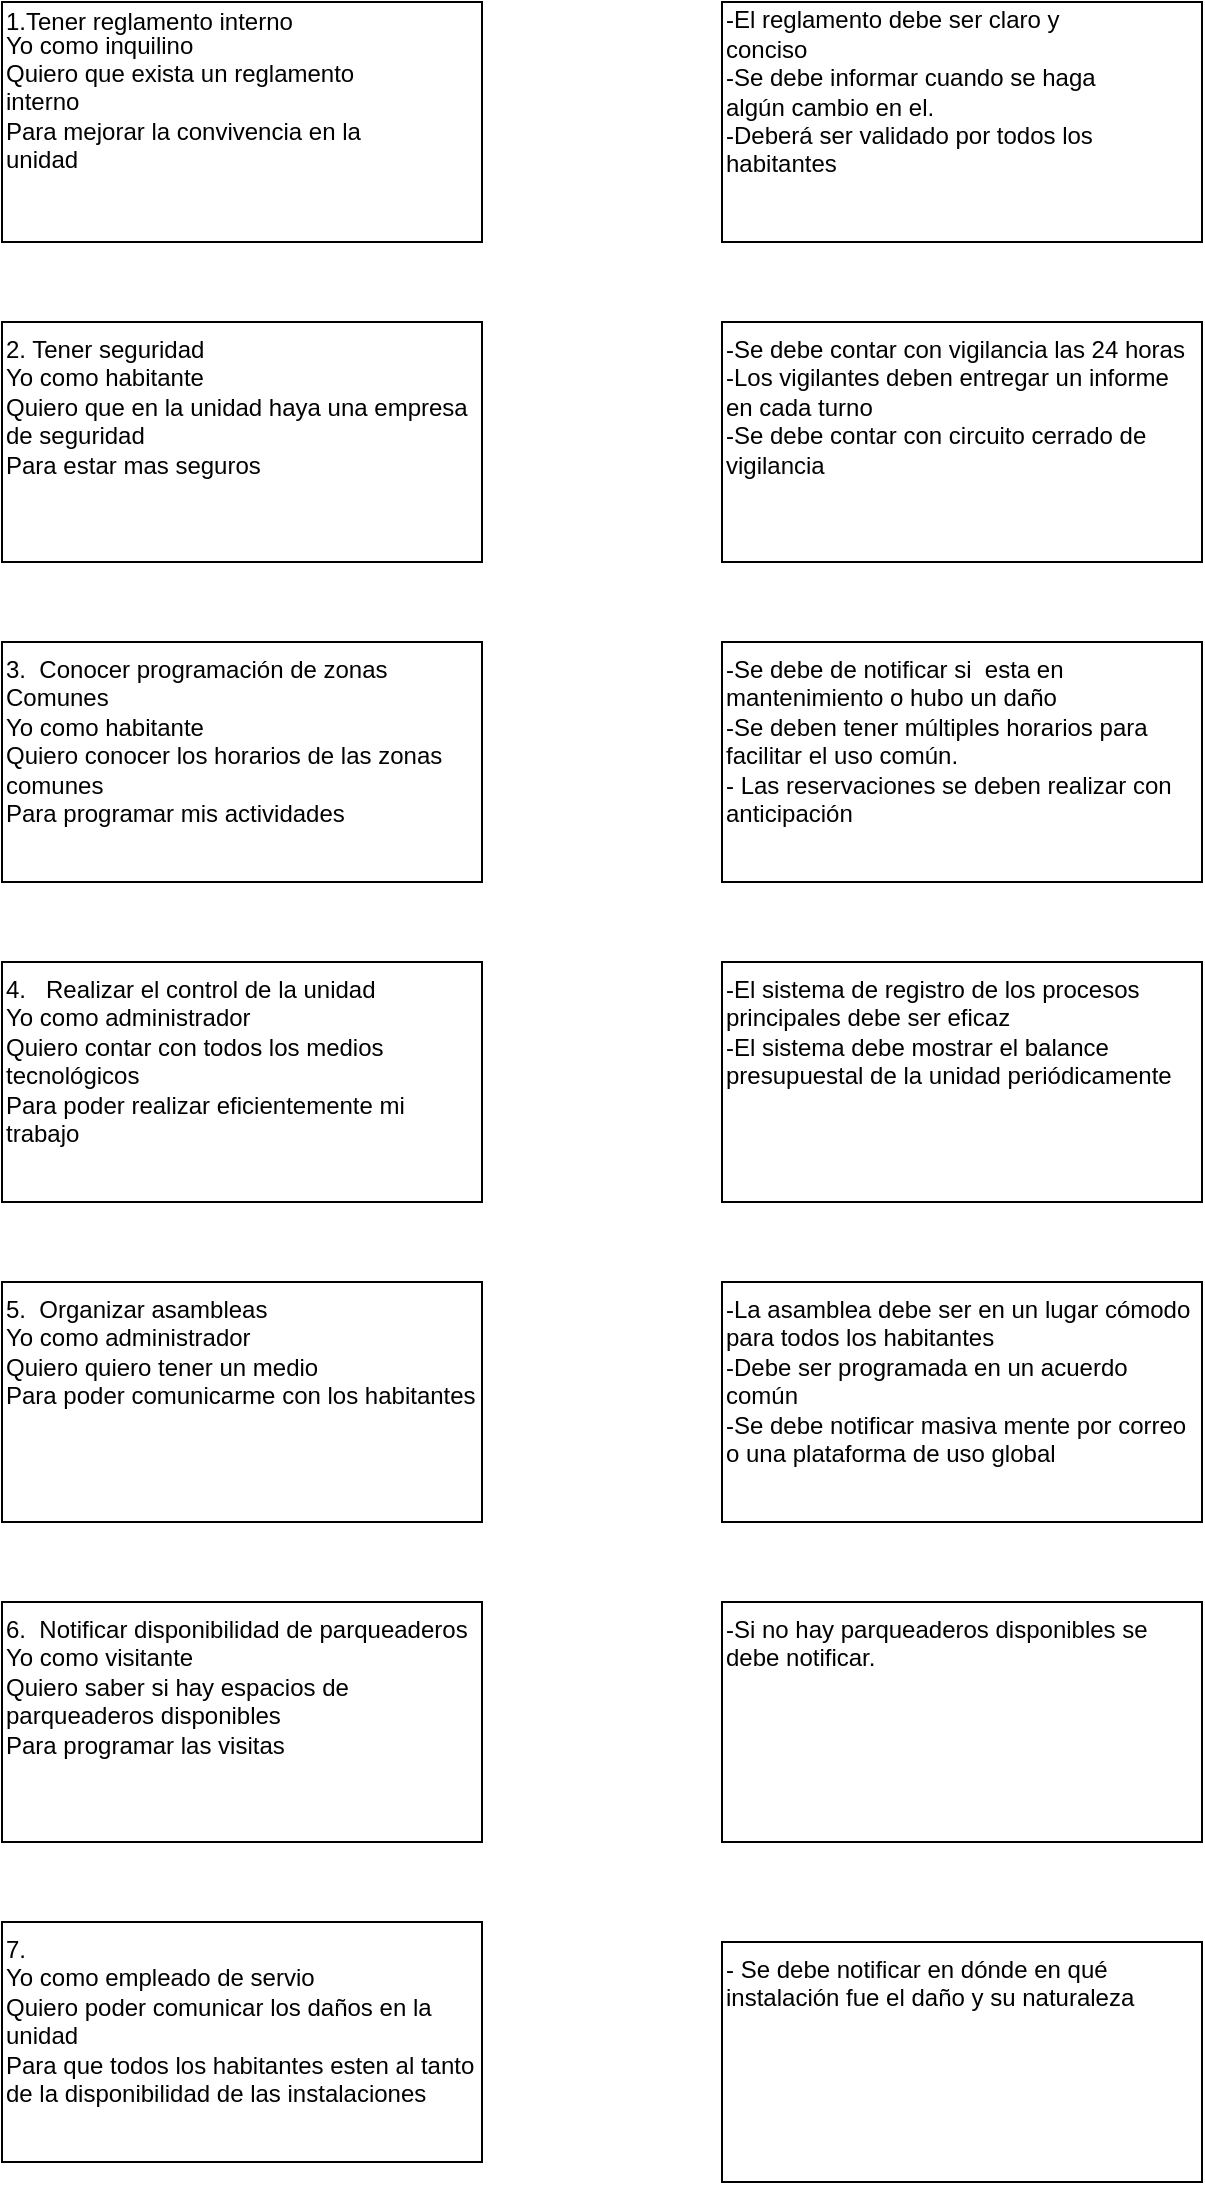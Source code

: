 <mxfile version="13.6.5" type="github">
  <diagram id="wNBqWbaNxDe87QmoSqn4" name="Page-1">
    <mxGraphModel dx="1108" dy="450" grid="1" gridSize="10" guides="1" tooltips="1" connect="1" arrows="1" fold="1" page="1" pageScale="1" pageWidth="827" pageHeight="1169" math="0" shadow="0">
      <root>
        <mxCell id="0" />
        <mxCell id="1" parent="0" />
        <mxCell id="svupegZ1BK7ZTZ6G6fqw-1" value="" style="rounded=0;whiteSpace=wrap;html=1;" parent="1" vertex="1">
          <mxGeometry x="40" y="40" width="240" height="120" as="geometry" />
        </mxCell>
        <mxCell id="svupegZ1BK7ZTZ6G6fqw-2" value="" style="rounded=0;whiteSpace=wrap;html=1;align=left;" parent="1" vertex="1">
          <mxGeometry x="400" y="40" width="240" height="120" as="geometry" />
        </mxCell>
        <mxCell id="svupegZ1BK7ZTZ6G6fqw-3" value="1.Tener reglamento interno" style="text;html=1;strokeColor=none;fillColor=none;align=left;verticalAlign=middle;whiteSpace=wrap;rounded=0;" parent="1" vertex="1">
          <mxGeometry x="40" y="40" width="240" height="20" as="geometry" />
        </mxCell>
        <mxCell id="svupegZ1BK7ZTZ6G6fqw-5" value="Yo como inquilino&lt;br&gt;Quiero que exista un reglamento interno&lt;br&gt;Para mejorar la convivencia en la unidad" style="text;html=1;strokeColor=none;fillColor=none;align=left;verticalAlign=middle;whiteSpace=wrap;rounded=0;" parent="1" vertex="1">
          <mxGeometry x="40" y="80" width="210" height="20" as="geometry" />
        </mxCell>
        <mxCell id="svupegZ1BK7ZTZ6G6fqw-7" value="-El reglamento debe ser claro y conciso&lt;br&gt;-Se debe informar cuando se haga algún cambio en el.&lt;br&gt;-Deberá ser validado por todos los habitantes" style="text;html=1;strokeColor=none;fillColor=none;align=left;verticalAlign=middle;whiteSpace=wrap;rounded=0;" parent="1" vertex="1">
          <mxGeometry x="400" y="70" width="190" height="30" as="geometry" />
        </mxCell>
        <mxCell id="svupegZ1BK7ZTZ6G6fqw-8" value="2. Tener seguridad&lt;br&gt;Yo como habitante&lt;br&gt;Quiero que en la unidad haya una empresa de seguridad&amp;nbsp;&lt;br&gt;Para estar mas seguros" style="rounded=0;whiteSpace=wrap;html=1;align=left;labelPosition=center;verticalLabelPosition=middle;verticalAlign=top;labelBackgroundColor=none;labelBorderColor=none;" parent="1" vertex="1">
          <mxGeometry x="40" y="200" width="240" height="120" as="geometry" />
        </mxCell>
        <mxCell id="svupegZ1BK7ZTZ6G6fqw-10" value="-Se debe contar con vigilancia las 24 horas&lt;br&gt;-Los vigilantes deben entregar un informe en cada turno&lt;br&gt;-Se debe contar con circuito cerrado de vigilancia&lt;br&gt;" style="rounded=0;whiteSpace=wrap;html=1;align=left;labelPosition=center;verticalLabelPosition=middle;verticalAlign=top;labelBackgroundColor=none;labelBorderColor=none;" parent="1" vertex="1">
          <mxGeometry x="400" y="200" width="240" height="120" as="geometry" />
        </mxCell>
        <mxCell id="svupegZ1BK7ZTZ6G6fqw-11" value="3.&amp;nbsp; Conocer programación de zonas Comunes&lt;br&gt;Yo como habitante&amp;nbsp;&lt;br&gt;Quiero conocer los horarios de las zonas comunes&amp;nbsp;&lt;br&gt;Para programar mis actividades&amp;nbsp;" style="rounded=0;whiteSpace=wrap;html=1;align=left;labelPosition=center;verticalLabelPosition=middle;verticalAlign=top;labelBackgroundColor=none;labelBorderColor=none;" parent="1" vertex="1">
          <mxGeometry x="40" y="360" width="240" height="120" as="geometry" />
        </mxCell>
        <mxCell id="svupegZ1BK7ZTZ6G6fqw-12" value="-Se debe de notificar si&amp;nbsp; esta en mantenimiento o hubo un daño&lt;br&gt;-Se deben tener múltiples horarios para facilitar el uso común.&lt;br&gt;- Las reservaciones se deben realizar con anticipación" style="rounded=0;whiteSpace=wrap;html=1;align=left;labelPosition=center;verticalLabelPosition=middle;verticalAlign=top;labelBackgroundColor=none;labelBorderColor=none;" parent="1" vertex="1">
          <mxGeometry x="400" y="360" width="240" height="120" as="geometry" />
        </mxCell>
        <mxCell id="svupegZ1BK7ZTZ6G6fqw-13" value="4.&amp;nbsp; &amp;nbsp;Realizar el control de la unidad&lt;span style=&quot;color: rgba(0 , 0 , 0 , 0) ; font-family: monospace ; font-size: 0px&quot;&gt;%3CmxGraphModel%3E%3Croot%3E%3CmxCell%20id%3D%220%22%2F%3E%3CmxCell%20id%3D%221%22%20parent%3D%220%22%2F%3E%3CmxCell%20id%3D%222%22%20value%3D%223.%26amp%3Bnbsp%3B%20Zonas%20Comunes%26lt%3Bbr%26gt%3BYo%20como%20habitante%26amp%3Bnbsp%3B%26lt%3Bbr%26gt%3BQuiero%20conocer%20los%20horarios%20de%20las%20zonas%20comunes%26amp%3Bnbsp%3B%26lt%3Bbr%26gt%3BPara%20programar%20mis%20actividades%26amp%3Bnbsp%3B%26lt%3Bbr%26gt%3B%22%20style%3D%22rounded%3D0%3BwhiteSpace%3Dwrap%3Bhtml%3D1%3Balign%3Dleft%3BlabelPosition%3Dcenter%3BverticalLabelPosition%3Dmiddle%3BverticalAlign%3Dtop%3BlabelBackgroundColor%3Dnone%3BlabelBorderColor%3Dnone%3B%22%20vertex%3D%221%22%20parent%3D%221%22%3E%3CmxGeometry%20x%3D%2240%22%20y%3D%22360%22%20width%3D%22240%22%20height%3D%22120%22%20as%3D%22geometry%22%2F%3E%3C%2FmxCell%3E%3C%2Froot%3E%3C%2FmxGraphModel%3E&lt;/span&gt;&lt;br&gt;Yo como administrador&amp;nbsp;&lt;br&gt;Quiero contar con todos los medios tecnológicos&lt;br&gt;Para poder realizar&amp;nbsp;eficientemente mi trabajo" style="rounded=0;whiteSpace=wrap;html=1;align=left;labelPosition=center;verticalLabelPosition=middle;verticalAlign=top;labelBackgroundColor=none;labelBorderColor=none;" parent="1" vertex="1">
          <mxGeometry x="40" y="520" width="240" height="120" as="geometry" />
        </mxCell>
        <mxCell id="svupegZ1BK7ZTZ6G6fqw-14" value="-El sistema de registro de los procesos principales debe ser eficaz&lt;br&gt;-El sistema debe mostrar el balance presupuestal de la unidad periódicamente" style="rounded=0;whiteSpace=wrap;html=1;align=left;labelPosition=center;verticalLabelPosition=middle;verticalAlign=top;labelBackgroundColor=none;labelBorderColor=none;" parent="1" vertex="1">
          <mxGeometry x="400" y="520" width="240" height="120" as="geometry" />
        </mxCell>
        <mxCell id="svupegZ1BK7ZTZ6G6fqw-15" value="5.&amp;nbsp; Organizar asambleas&lt;span style=&quot;color: rgba(0 , 0 , 0 , 0) ; font-family: monospace ; font-size: 0px&quot;&gt;%3CmxGraphModel%3E%3Croot%3E%3CmxCell%20id%3D%220%22%2F%3E%3CmxCell%20id%3D%221%22%20parent%3D%220%22%2F%3E%3CmxCell%20id%3D%222%22%20value%3D%223.%26amp%3Bnbsp%3B%20Zonas%20Comunes%26lt%3Bbr%26gt%3BYo%20como%20habitante%26amp%3Bnbsp%3B%26lt%3Bbr%26gt%3BQuiero%20conocer%20los%20horarios%20de%20las%20zonas%20comunes%26amp%3Bnbsp%3B%26lt%3Bbr%26gt%3BPara%20programar%20mis%20actividades%26amp%3Bnbsp%3B%26lt%3Bbr%26gt%3B%22%20style%3D%22rounded%3D0%3BwhiteSpace%3Dwrap%3Bhtml%3D1%3Balign%3Dleft%3BlabelPosition%3Dcenter%3BverticalLabelPosition%3Dmiddle%3BverticalAlign%3Dtop%3BlabelBackgroundColor%3Dnone%3BlabelBorderColor%3Dnone%3B%22%20vertex%3D%221%22%20parent%3D%221%22%3E%3CmxGeometry%20x%3D%2240%22%20y%3D%22360%22%20width%3D%22240%22%20height%3D%22120%22%20as%3D%22geometry%22%2F%3E%3C%2FmxCell%3E%3C%2Froot%3E%3C%2FmxGraphModel%3E&lt;/span&gt;&lt;br&gt;Yo como administrador&amp;nbsp;&lt;br&gt;Quiero quiero tener un medio&lt;br&gt;Para poder comunicarme con los habitantes" style="rounded=0;whiteSpace=wrap;html=1;align=left;labelPosition=center;verticalLabelPosition=middle;verticalAlign=top;labelBackgroundColor=none;labelBorderColor=none;" parent="1" vertex="1">
          <mxGeometry x="40" y="680" width="240" height="120" as="geometry" />
        </mxCell>
        <mxCell id="svupegZ1BK7ZTZ6G6fqw-16" value="-La asamblea debe ser en un lugar cómodo para todos los habitantes&lt;br&gt;-Debe ser programada en un acuerdo común&lt;br&gt;-Se debe notificar masiva mente por correo o una plataforma de uso global" style="rounded=0;whiteSpace=wrap;html=1;align=left;labelPosition=center;verticalLabelPosition=middle;verticalAlign=top;labelBackgroundColor=none;labelBorderColor=none;" parent="1" vertex="1">
          <mxGeometry x="400" y="680" width="240" height="120" as="geometry" />
        </mxCell>
        <mxCell id="svupegZ1BK7ZTZ6G6fqw-17" value="6.&amp;nbsp; Notificar disponibilidad de parqueaderos&lt;br&gt;Yo como visitante&lt;br&gt;Quiero saber si hay espacios de parqueaderos disponibles&lt;br&gt;Para programar las visitas" style="rounded=0;whiteSpace=wrap;html=1;align=left;labelPosition=center;verticalLabelPosition=middle;verticalAlign=top;labelBackgroundColor=none;labelBorderColor=none;" parent="1" vertex="1">
          <mxGeometry x="40" y="840" width="240" height="120" as="geometry" />
        </mxCell>
        <mxCell id="svupegZ1BK7ZTZ6G6fqw-19" value="-Si no hay parqueaderos disponibles se debe notificar." style="rounded=0;whiteSpace=wrap;html=1;align=left;labelPosition=center;verticalLabelPosition=middle;verticalAlign=top;labelBackgroundColor=none;labelBorderColor=none;" parent="1" vertex="1">
          <mxGeometry x="400" y="840" width="240" height="120" as="geometry" />
        </mxCell>
        <mxCell id="svupegZ1BK7ZTZ6G6fqw-21" value="7.&amp;nbsp;&lt;br&gt;Yo como empleado de servio&amp;nbsp;&lt;br&gt;Quiero poder comunicar los daños en la unidad&amp;nbsp;&lt;br&gt;Para que todos los habitantes esten al tanto de la disponibilidad de las instalaciones" style="rounded=0;whiteSpace=wrap;html=1;align=left;labelPosition=center;verticalLabelPosition=middle;verticalAlign=top;labelBackgroundColor=none;labelBorderColor=none;" parent="1" vertex="1">
          <mxGeometry x="40" y="1000" width="240" height="120" as="geometry" />
        </mxCell>
        <mxCell id="GmmOpCF_TdwQESO5ywc--2" value="- Se debe notificar en dónde en qué instalación fue el daño y su naturaleza" style="rounded=0;whiteSpace=wrap;html=1;align=left;labelPosition=center;verticalLabelPosition=middle;verticalAlign=top;labelBackgroundColor=none;labelBorderColor=none;" vertex="1" parent="1">
          <mxGeometry x="400" y="1010" width="240" height="120" as="geometry" />
        </mxCell>
      </root>
    </mxGraphModel>
  </diagram>
</mxfile>
